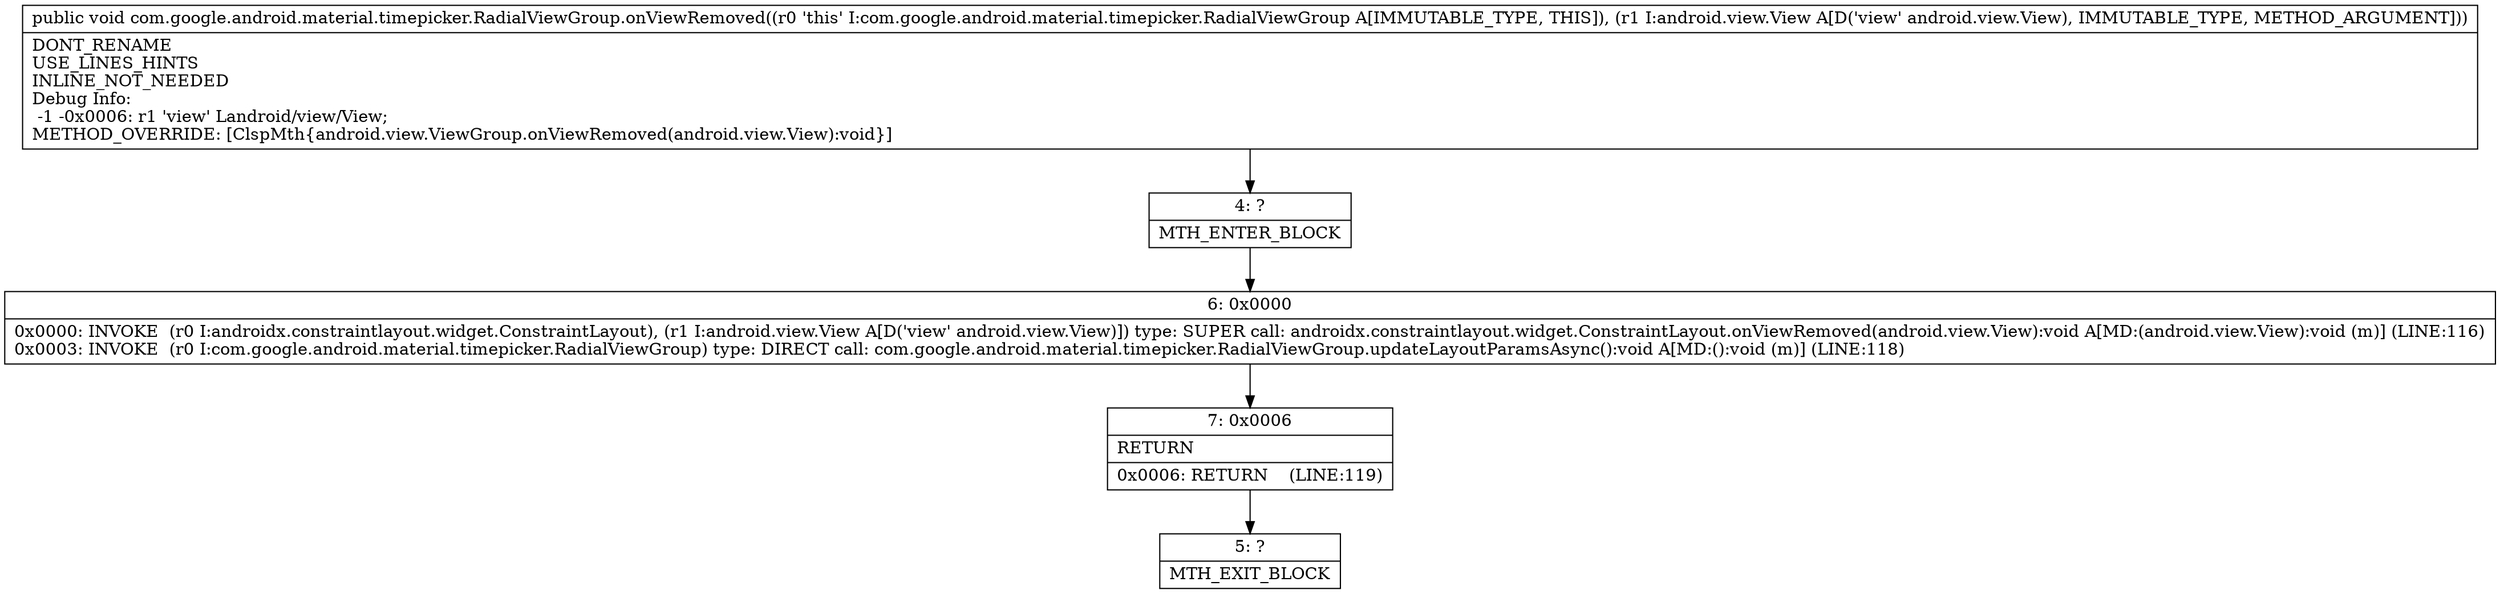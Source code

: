 digraph "CFG forcom.google.android.material.timepicker.RadialViewGroup.onViewRemoved(Landroid\/view\/View;)V" {
Node_4 [shape=record,label="{4\:\ ?|MTH_ENTER_BLOCK\l}"];
Node_6 [shape=record,label="{6\:\ 0x0000|0x0000: INVOKE  (r0 I:androidx.constraintlayout.widget.ConstraintLayout), (r1 I:android.view.View A[D('view' android.view.View)]) type: SUPER call: androidx.constraintlayout.widget.ConstraintLayout.onViewRemoved(android.view.View):void A[MD:(android.view.View):void (m)] (LINE:116)\l0x0003: INVOKE  (r0 I:com.google.android.material.timepicker.RadialViewGroup) type: DIRECT call: com.google.android.material.timepicker.RadialViewGroup.updateLayoutParamsAsync():void A[MD:():void (m)] (LINE:118)\l}"];
Node_7 [shape=record,label="{7\:\ 0x0006|RETURN\l|0x0006: RETURN    (LINE:119)\l}"];
Node_5 [shape=record,label="{5\:\ ?|MTH_EXIT_BLOCK\l}"];
MethodNode[shape=record,label="{public void com.google.android.material.timepicker.RadialViewGroup.onViewRemoved((r0 'this' I:com.google.android.material.timepicker.RadialViewGroup A[IMMUTABLE_TYPE, THIS]), (r1 I:android.view.View A[D('view' android.view.View), IMMUTABLE_TYPE, METHOD_ARGUMENT]))  | DONT_RENAME\lUSE_LINES_HINTS\lINLINE_NOT_NEEDED\lDebug Info:\l  \-1 \-0x0006: r1 'view' Landroid\/view\/View;\lMETHOD_OVERRIDE: [ClspMth\{android.view.ViewGroup.onViewRemoved(android.view.View):void\}]\l}"];
MethodNode -> Node_4;Node_4 -> Node_6;
Node_6 -> Node_7;
Node_7 -> Node_5;
}

